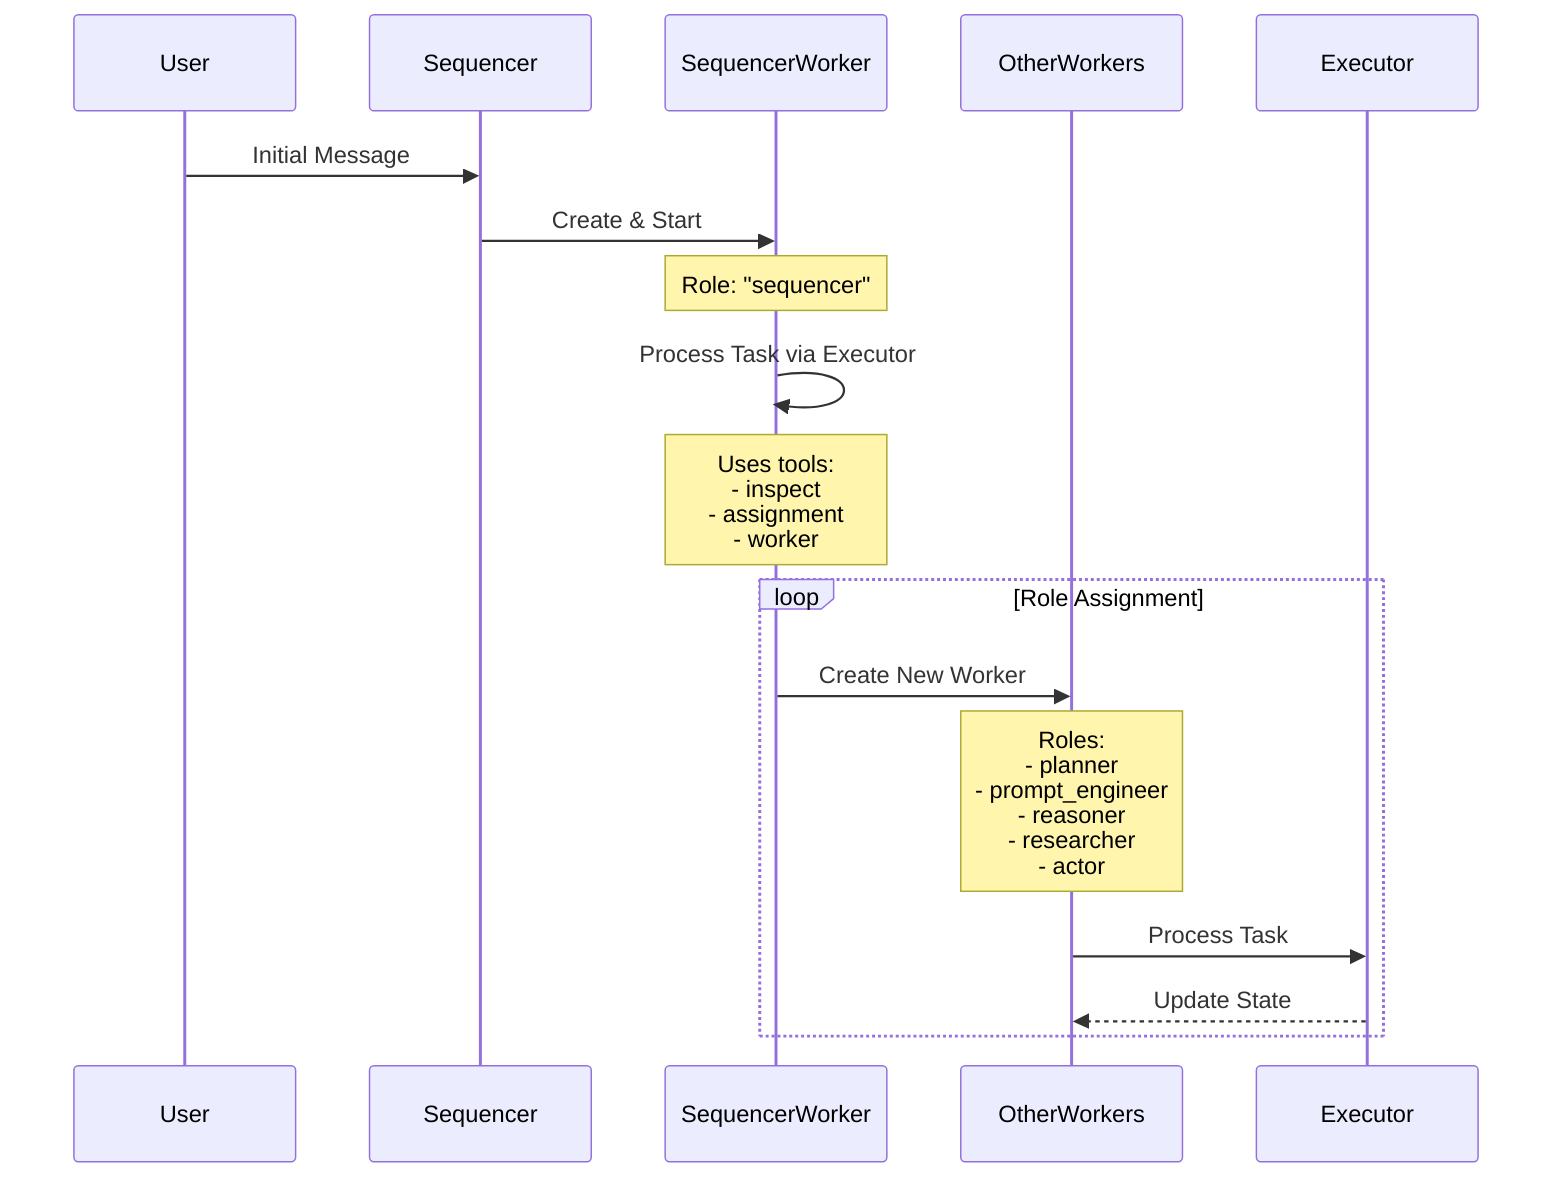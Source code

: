 sequenceDiagram
    participant User
    participant Sequencer
    participant SequencerWorker
    participant OtherWorkers
    participant Executor

    User->>Sequencer: Initial Message
    Sequencer->>SequencerWorker: Create & Start
    Note over SequencerWorker: Role: "sequencer"
    
    SequencerWorker->>SequencerWorker: Process Task via Executor
    Note over SequencerWorker: Uses tools:<br/>- inspect<br/>- assignment<br/>- worker
    
    loop Role Assignment
        SequencerWorker->>OtherWorkers: Create New Worker
        Note over OtherWorkers: Roles:<br/>- planner<br/>- prompt_engineer<br/>- reasoner<br/>- researcher<br/>- actor
        OtherWorkers->>Executor: Process Task
        Executor-->>OtherWorkers: Update State
    end